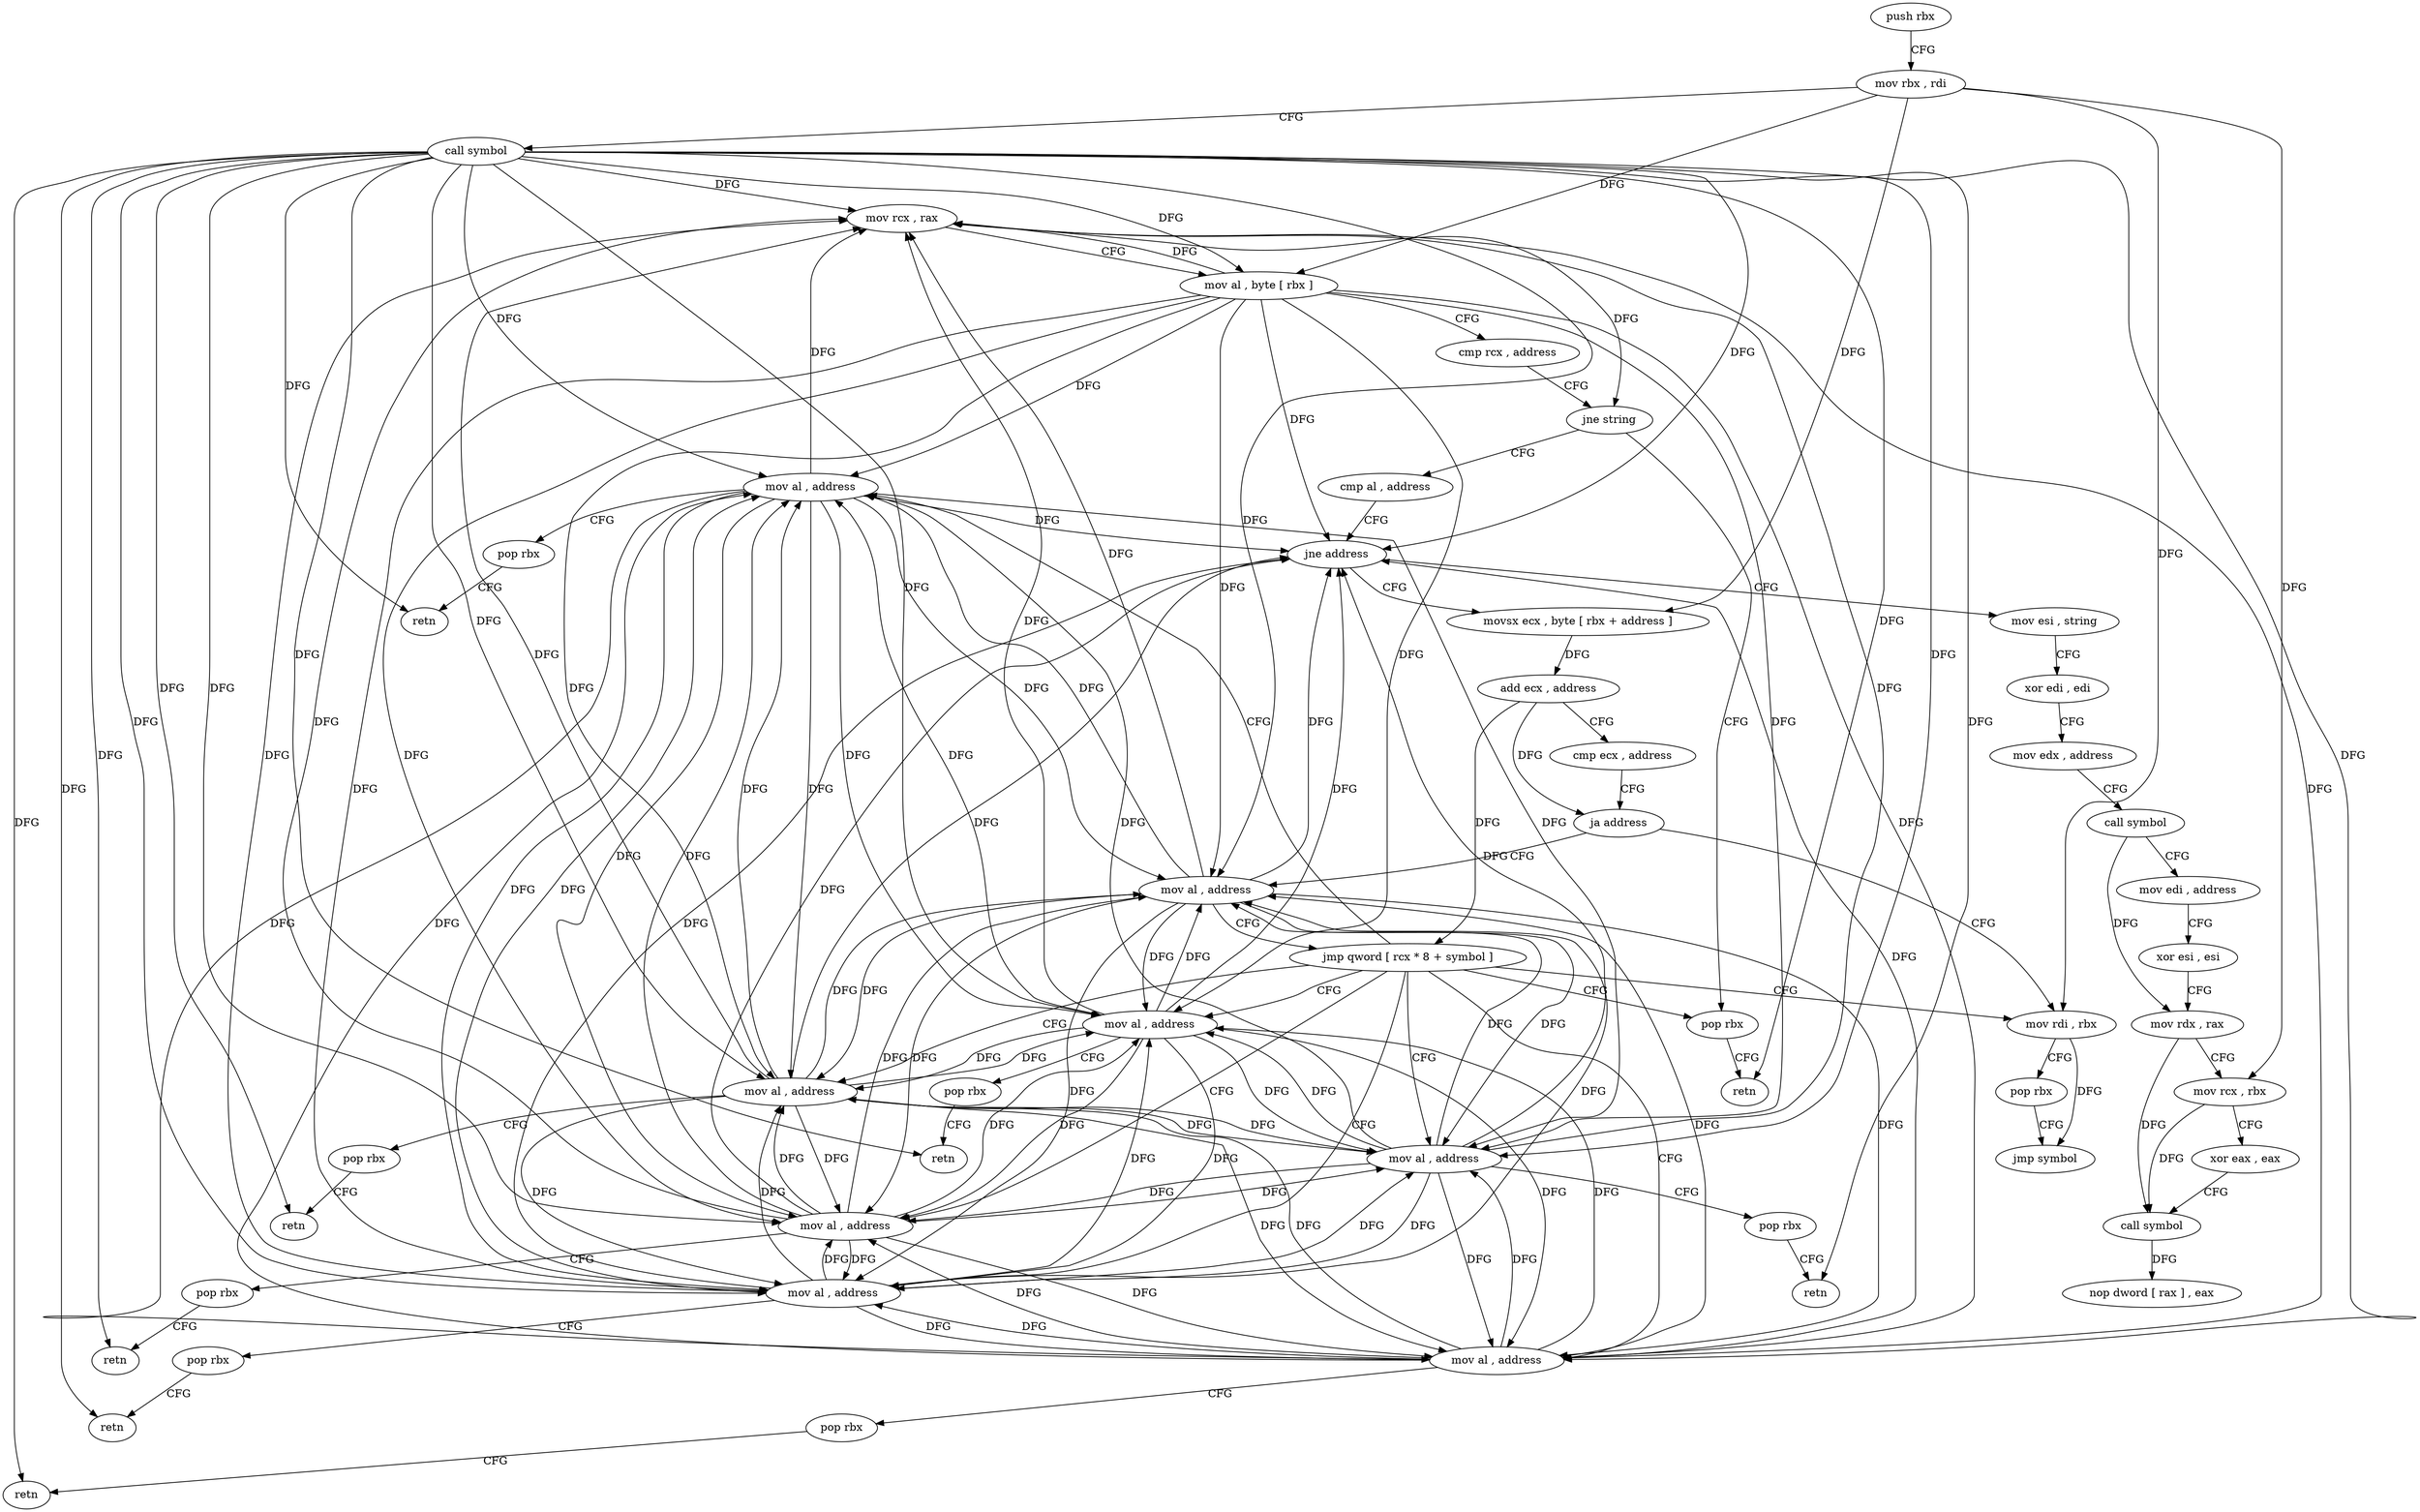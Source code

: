 digraph "func" {
"4207760" [label = "push rbx" ]
"4207761" [label = "mov rbx , rdi" ]
"4207764" [label = "call symbol" ]
"4207769" [label = "mov rcx , rax" ]
"4207772" [label = "mov al , byte [ rbx ]" ]
"4207774" [label = "cmp rcx , address" ]
"4207778" [label = "jne string" ]
"4207782" [label = "cmp al , address" ]
"4207780" [label = "pop rbx" ]
"4207784" [label = "jne address" ]
"4207844" [label = "mov esi , string" ]
"4207786" [label = "movsx ecx , byte [ rbx + address ]" ]
"4207781" [label = "retn" ]
"4207849" [label = "xor edi , edi" ]
"4207851" [label = "mov edx , address" ]
"4207856" [label = "call symbol" ]
"4207861" [label = "mov edi , address" ]
"4207866" [label = "xor esi , esi" ]
"4207868" [label = "mov rdx , rax" ]
"4207871" [label = "mov rcx , rbx" ]
"4207874" [label = "xor eax , eax" ]
"4207876" [label = "call symbol" ]
"4207881" [label = "nop dword [ rax ] , eax" ]
"4207790" [label = "add ecx , address" ]
"4207793" [label = "cmp ecx , address" ]
"4207796" [label = "ja address" ]
"4207811" [label = "mov rdi , rbx" ]
"4207798" [label = "mov al , address" ]
"4207814" [label = "pop rbx" ]
"4207815" [label = "jmp symbol" ]
"4207800" [label = "jmp qword [ rcx * 8 + symbol ]" ]
"4207807" [label = "mov al , address" ]
"4207820" [label = "mov al , address" ]
"4207824" [label = "mov al , address" ]
"4207828" [label = "mov al , address" ]
"4207832" [label = "mov al , address" ]
"4207836" [label = "mov al , address" ]
"4207840" [label = "mov al , address" ]
"4207809" [label = "pop rbx" ]
"4207810" [label = "retn" ]
"4207822" [label = "pop rbx" ]
"4207823" [label = "retn" ]
"4207826" [label = "pop rbx" ]
"4207827" [label = "retn" ]
"4207830" [label = "pop rbx" ]
"4207831" [label = "retn" ]
"4207834" [label = "pop rbx" ]
"4207835" [label = "retn" ]
"4207838" [label = "pop rbx" ]
"4207839" [label = "retn" ]
"4207842" [label = "pop rbx" ]
"4207843" [label = "retn" ]
"4207760" -> "4207761" [ label = "CFG" ]
"4207761" -> "4207764" [ label = "CFG" ]
"4207761" -> "4207772" [ label = "DFG" ]
"4207761" -> "4207871" [ label = "DFG" ]
"4207761" -> "4207786" [ label = "DFG" ]
"4207761" -> "4207811" [ label = "DFG" ]
"4207764" -> "4207769" [ label = "DFG" ]
"4207764" -> "4207772" [ label = "DFG" ]
"4207764" -> "4207784" [ label = "DFG" ]
"4207764" -> "4207781" [ label = "DFG" ]
"4207764" -> "4207798" [ label = "DFG" ]
"4207764" -> "4207807" [ label = "DFG" ]
"4207764" -> "4207810" [ label = "DFG" ]
"4207764" -> "4207820" [ label = "DFG" ]
"4207764" -> "4207823" [ label = "DFG" ]
"4207764" -> "4207824" [ label = "DFG" ]
"4207764" -> "4207827" [ label = "DFG" ]
"4207764" -> "4207828" [ label = "DFG" ]
"4207764" -> "4207831" [ label = "DFG" ]
"4207764" -> "4207832" [ label = "DFG" ]
"4207764" -> "4207835" [ label = "DFG" ]
"4207764" -> "4207836" [ label = "DFG" ]
"4207764" -> "4207839" [ label = "DFG" ]
"4207764" -> "4207840" [ label = "DFG" ]
"4207764" -> "4207843" [ label = "DFG" ]
"4207769" -> "4207772" [ label = "CFG" ]
"4207769" -> "4207778" [ label = "DFG" ]
"4207772" -> "4207774" [ label = "CFG" ]
"4207772" -> "4207769" [ label = "DFG" ]
"4207772" -> "4207784" [ label = "DFG" ]
"4207772" -> "4207798" [ label = "DFG" ]
"4207772" -> "4207807" [ label = "DFG" ]
"4207772" -> "4207820" [ label = "DFG" ]
"4207772" -> "4207824" [ label = "DFG" ]
"4207772" -> "4207828" [ label = "DFG" ]
"4207772" -> "4207832" [ label = "DFG" ]
"4207772" -> "4207836" [ label = "DFG" ]
"4207772" -> "4207840" [ label = "DFG" ]
"4207774" -> "4207778" [ label = "CFG" ]
"4207778" -> "4207782" [ label = "CFG" ]
"4207778" -> "4207780" [ label = "CFG" ]
"4207782" -> "4207784" [ label = "CFG" ]
"4207780" -> "4207781" [ label = "CFG" ]
"4207784" -> "4207844" [ label = "CFG" ]
"4207784" -> "4207786" [ label = "CFG" ]
"4207844" -> "4207849" [ label = "CFG" ]
"4207786" -> "4207790" [ label = "DFG" ]
"4207849" -> "4207851" [ label = "CFG" ]
"4207851" -> "4207856" [ label = "CFG" ]
"4207856" -> "4207861" [ label = "CFG" ]
"4207856" -> "4207868" [ label = "DFG" ]
"4207861" -> "4207866" [ label = "CFG" ]
"4207866" -> "4207868" [ label = "CFG" ]
"4207868" -> "4207871" [ label = "CFG" ]
"4207868" -> "4207876" [ label = "DFG" ]
"4207871" -> "4207874" [ label = "CFG" ]
"4207871" -> "4207876" [ label = "DFG" ]
"4207874" -> "4207876" [ label = "CFG" ]
"4207876" -> "4207881" [ label = "DFG" ]
"4207790" -> "4207793" [ label = "CFG" ]
"4207790" -> "4207796" [ label = "DFG" ]
"4207790" -> "4207800" [ label = "DFG" ]
"4207793" -> "4207796" [ label = "CFG" ]
"4207796" -> "4207811" [ label = "CFG" ]
"4207796" -> "4207798" [ label = "CFG" ]
"4207811" -> "4207814" [ label = "CFG" ]
"4207811" -> "4207815" [ label = "DFG" ]
"4207798" -> "4207800" [ label = "CFG" ]
"4207798" -> "4207769" [ label = "DFG" ]
"4207798" -> "4207784" [ label = "DFG" ]
"4207798" -> "4207807" [ label = "DFG" ]
"4207798" -> "4207820" [ label = "DFG" ]
"4207798" -> "4207824" [ label = "DFG" ]
"4207798" -> "4207828" [ label = "DFG" ]
"4207798" -> "4207832" [ label = "DFG" ]
"4207798" -> "4207836" [ label = "DFG" ]
"4207798" -> "4207840" [ label = "DFG" ]
"4207814" -> "4207815" [ label = "CFG" ]
"4207800" -> "4207780" [ label = "CFG" ]
"4207800" -> "4207807" [ label = "CFG" ]
"4207800" -> "4207811" [ label = "CFG" ]
"4207800" -> "4207820" [ label = "CFG" ]
"4207800" -> "4207824" [ label = "CFG" ]
"4207800" -> "4207828" [ label = "CFG" ]
"4207800" -> "4207832" [ label = "CFG" ]
"4207800" -> "4207836" [ label = "CFG" ]
"4207800" -> "4207840" [ label = "CFG" ]
"4207807" -> "4207809" [ label = "CFG" ]
"4207807" -> "4207769" [ label = "DFG" ]
"4207807" -> "4207784" [ label = "DFG" ]
"4207807" -> "4207798" [ label = "DFG" ]
"4207807" -> "4207820" [ label = "DFG" ]
"4207807" -> "4207824" [ label = "DFG" ]
"4207807" -> "4207828" [ label = "DFG" ]
"4207807" -> "4207832" [ label = "DFG" ]
"4207807" -> "4207836" [ label = "DFG" ]
"4207807" -> "4207840" [ label = "DFG" ]
"4207820" -> "4207822" [ label = "CFG" ]
"4207820" -> "4207769" [ label = "DFG" ]
"4207820" -> "4207784" [ label = "DFG" ]
"4207820" -> "4207798" [ label = "DFG" ]
"4207820" -> "4207807" [ label = "DFG" ]
"4207820" -> "4207824" [ label = "DFG" ]
"4207820" -> "4207828" [ label = "DFG" ]
"4207820" -> "4207832" [ label = "DFG" ]
"4207820" -> "4207836" [ label = "DFG" ]
"4207820" -> "4207840" [ label = "DFG" ]
"4207824" -> "4207826" [ label = "CFG" ]
"4207824" -> "4207769" [ label = "DFG" ]
"4207824" -> "4207784" [ label = "DFG" ]
"4207824" -> "4207798" [ label = "DFG" ]
"4207824" -> "4207807" [ label = "DFG" ]
"4207824" -> "4207820" [ label = "DFG" ]
"4207824" -> "4207828" [ label = "DFG" ]
"4207824" -> "4207832" [ label = "DFG" ]
"4207824" -> "4207836" [ label = "DFG" ]
"4207824" -> "4207840" [ label = "DFG" ]
"4207828" -> "4207830" [ label = "CFG" ]
"4207828" -> "4207769" [ label = "DFG" ]
"4207828" -> "4207784" [ label = "DFG" ]
"4207828" -> "4207798" [ label = "DFG" ]
"4207828" -> "4207807" [ label = "DFG" ]
"4207828" -> "4207820" [ label = "DFG" ]
"4207828" -> "4207824" [ label = "DFG" ]
"4207828" -> "4207832" [ label = "DFG" ]
"4207828" -> "4207836" [ label = "DFG" ]
"4207828" -> "4207840" [ label = "DFG" ]
"4207832" -> "4207834" [ label = "CFG" ]
"4207832" -> "4207769" [ label = "DFG" ]
"4207832" -> "4207784" [ label = "DFG" ]
"4207832" -> "4207798" [ label = "DFG" ]
"4207832" -> "4207807" [ label = "DFG" ]
"4207832" -> "4207820" [ label = "DFG" ]
"4207832" -> "4207824" [ label = "DFG" ]
"4207832" -> "4207828" [ label = "DFG" ]
"4207832" -> "4207836" [ label = "DFG" ]
"4207832" -> "4207840" [ label = "DFG" ]
"4207836" -> "4207838" [ label = "CFG" ]
"4207836" -> "4207769" [ label = "DFG" ]
"4207836" -> "4207784" [ label = "DFG" ]
"4207836" -> "4207798" [ label = "DFG" ]
"4207836" -> "4207807" [ label = "DFG" ]
"4207836" -> "4207820" [ label = "DFG" ]
"4207836" -> "4207824" [ label = "DFG" ]
"4207836" -> "4207828" [ label = "DFG" ]
"4207836" -> "4207832" [ label = "DFG" ]
"4207836" -> "4207840" [ label = "DFG" ]
"4207840" -> "4207842" [ label = "CFG" ]
"4207840" -> "4207769" [ label = "DFG" ]
"4207840" -> "4207784" [ label = "DFG" ]
"4207840" -> "4207798" [ label = "DFG" ]
"4207840" -> "4207807" [ label = "DFG" ]
"4207840" -> "4207820" [ label = "DFG" ]
"4207840" -> "4207824" [ label = "DFG" ]
"4207840" -> "4207828" [ label = "DFG" ]
"4207840" -> "4207832" [ label = "DFG" ]
"4207840" -> "4207836" [ label = "DFG" ]
"4207809" -> "4207810" [ label = "CFG" ]
"4207822" -> "4207823" [ label = "CFG" ]
"4207826" -> "4207827" [ label = "CFG" ]
"4207830" -> "4207831" [ label = "CFG" ]
"4207834" -> "4207835" [ label = "CFG" ]
"4207838" -> "4207839" [ label = "CFG" ]
"4207842" -> "4207843" [ label = "CFG" ]
}
